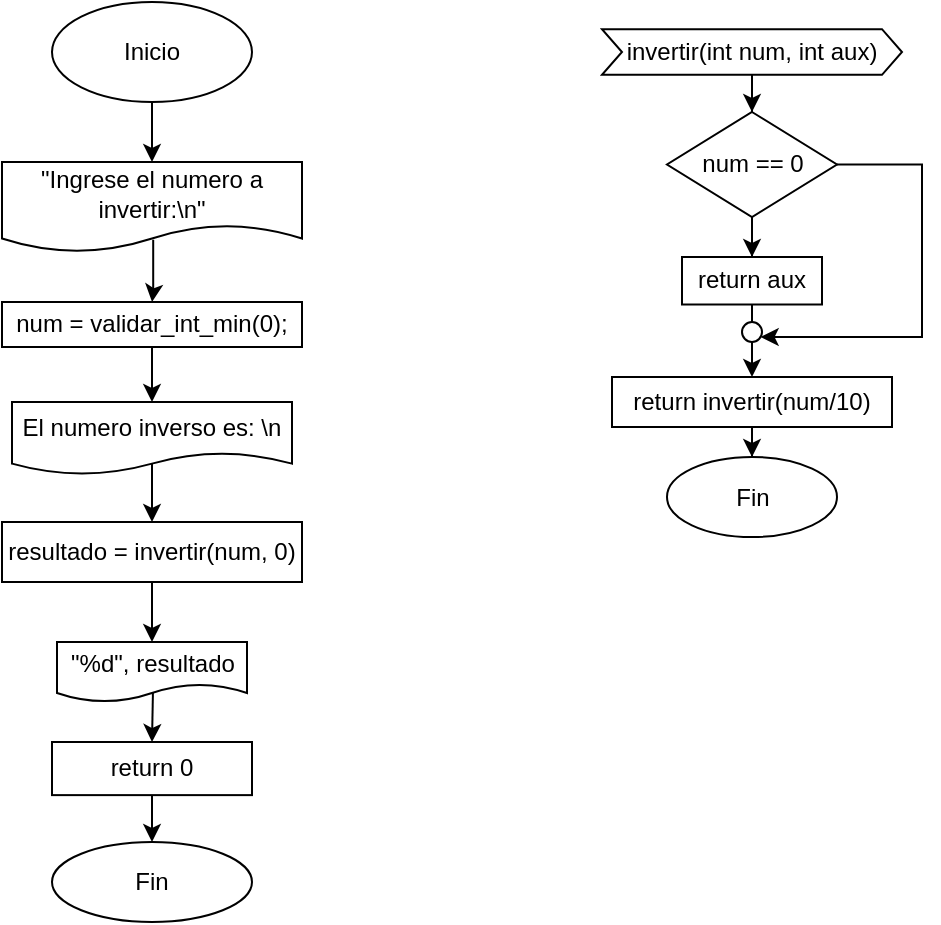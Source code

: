 <mxfile version="26.1.1">
  <diagram name="Page-1" id="TH4sx-84aAAMV4N-GDxy">
    <mxGraphModel dx="1290" dy="609" grid="1" gridSize="10" guides="1" tooltips="1" connect="1" arrows="1" fold="1" page="1" pageScale="1" pageWidth="850" pageHeight="1100" math="0" shadow="0">
      <root>
        <mxCell id="0" />
        <mxCell id="1" parent="0" />
        <mxCell id="nSzqFxMRTiKcpk6UzPOw-3" value="" style="edgeStyle=orthogonalEdgeStyle;rounded=0;orthogonalLoop=1;jettySize=auto;html=1;" parent="1" source="nSzqFxMRTiKcpk6UzPOw-1" target="nSzqFxMRTiKcpk6UzPOw-2" edge="1">
          <mxGeometry relative="1" as="geometry" />
        </mxCell>
        <mxCell id="nSzqFxMRTiKcpk6UzPOw-1" value="Inicio" style="ellipse;whiteSpace=wrap;html=1;" parent="1" vertex="1">
          <mxGeometry x="70" y="20" width="100" height="50" as="geometry" />
        </mxCell>
        <mxCell id="nSzqFxMRTiKcpk6UzPOw-5" value="" style="edgeStyle=orthogonalEdgeStyle;rounded=0;orthogonalLoop=1;jettySize=auto;html=1;exitX=0.504;exitY=0.863;exitDx=0;exitDy=0;exitPerimeter=0;" parent="1" source="nSzqFxMRTiKcpk6UzPOw-2" target="nSzqFxMRTiKcpk6UzPOw-4" edge="1">
          <mxGeometry relative="1" as="geometry" />
        </mxCell>
        <mxCell id="nSzqFxMRTiKcpk6UzPOw-2" value="&quot;Ingrese el numero a invertir:\n&quot;" style="shape=document;whiteSpace=wrap;html=1;boundedLbl=1;" parent="1" vertex="1">
          <mxGeometry x="45" y="100" width="150" height="45" as="geometry" />
        </mxCell>
        <mxCell id="nSzqFxMRTiKcpk6UzPOw-7" value="" style="edgeStyle=orthogonalEdgeStyle;rounded=0;orthogonalLoop=1;jettySize=auto;html=1;" parent="1" source="nSzqFxMRTiKcpk6UzPOw-4" target="nSzqFxMRTiKcpk6UzPOw-6" edge="1">
          <mxGeometry relative="1" as="geometry" />
        </mxCell>
        <mxCell id="nSzqFxMRTiKcpk6UzPOw-4" value="num = validar_int_min(0);" style="whiteSpace=wrap;html=1;" parent="1" vertex="1">
          <mxGeometry x="45" y="170" width="150" height="22.5" as="geometry" />
        </mxCell>
        <mxCell id="Wdy0Pc1QJ6fUe6bUFeHO-2" value="" style="edgeStyle=orthogonalEdgeStyle;rounded=0;orthogonalLoop=1;jettySize=auto;html=1;exitX=0.5;exitY=0.828;exitDx=0;exitDy=0;exitPerimeter=0;" edge="1" parent="1" source="nSzqFxMRTiKcpk6UzPOw-6" target="Wdy0Pc1QJ6fUe6bUFeHO-1">
          <mxGeometry relative="1" as="geometry" />
        </mxCell>
        <mxCell id="nSzqFxMRTiKcpk6UzPOw-6" value="El numero inverso es: \n" style="shape=document;whiteSpace=wrap;html=1;boundedLbl=1;" parent="1" vertex="1">
          <mxGeometry x="50" y="220" width="140" height="36.25" as="geometry" />
        </mxCell>
        <mxCell id="nSzqFxMRTiKcpk6UzPOw-13" value="" style="edgeStyle=orthogonalEdgeStyle;rounded=0;orthogonalLoop=1;jettySize=auto;html=1;" parent="1" source="nSzqFxMRTiKcpk6UzPOw-10" target="nSzqFxMRTiKcpk6UzPOw-12" edge="1">
          <mxGeometry relative="1" as="geometry" />
        </mxCell>
        <mxCell id="nSzqFxMRTiKcpk6UzPOw-10" value="return 0" style="whiteSpace=wrap;html=1;" parent="1" vertex="1">
          <mxGeometry x="70" y="390" width="100" height="26.56" as="geometry" />
        </mxCell>
        <mxCell id="nSzqFxMRTiKcpk6UzPOw-12" value="Fin" style="ellipse;whiteSpace=wrap;html=1;" parent="1" vertex="1">
          <mxGeometry x="70" y="440" width="100" height="40" as="geometry" />
        </mxCell>
        <mxCell id="nSzqFxMRTiKcpk6UzPOw-16" value="" style="edgeStyle=orthogonalEdgeStyle;rounded=0;orthogonalLoop=1;jettySize=auto;html=1;" parent="1" source="nSzqFxMRTiKcpk6UzPOw-14" target="nSzqFxMRTiKcpk6UzPOw-15" edge="1">
          <mxGeometry relative="1" as="geometry" />
        </mxCell>
        <mxCell id="nSzqFxMRTiKcpk6UzPOw-14" value="invertir(int num, int aux)" style="shape=step;perimeter=stepPerimeter;whiteSpace=wrap;html=1;fixedSize=1;size=10;" parent="1" vertex="1">
          <mxGeometry x="345" y="33.59" width="150" height="22.81" as="geometry" />
        </mxCell>
        <mxCell id="Wdy0Pc1QJ6fUe6bUFeHO-8" value="" style="edgeStyle=orthogonalEdgeStyle;rounded=0;orthogonalLoop=1;jettySize=auto;html=1;" edge="1" parent="1" source="nSzqFxMRTiKcpk6UzPOw-15" target="Wdy0Pc1QJ6fUe6bUFeHO-7">
          <mxGeometry relative="1" as="geometry" />
        </mxCell>
        <mxCell id="nSzqFxMRTiKcpk6UzPOw-15" value="num == 0" style="rhombus;whiteSpace=wrap;html=1;" parent="1" vertex="1">
          <mxGeometry x="377.5" y="74.99" width="85" height="52.51" as="geometry" />
        </mxCell>
        <mxCell id="nSzqFxMRTiKcpk6UzPOw-33" value="" style="edgeStyle=orthogonalEdgeStyle;rounded=0;orthogonalLoop=1;jettySize=auto;html=1;" parent="1" source="nSzqFxMRTiKcpk6UzPOw-29" target="nSzqFxMRTiKcpk6UzPOw-32" edge="1">
          <mxGeometry relative="1" as="geometry" />
        </mxCell>
        <mxCell id="nSzqFxMRTiKcpk6UzPOw-29" value="return invertir(num/10)" style="whiteSpace=wrap;html=1;" parent="1" vertex="1">
          <mxGeometry x="350" y="207.5" width="140" height="25" as="geometry" />
        </mxCell>
        <mxCell id="nSzqFxMRTiKcpk6UzPOw-32" value="Fin" style="ellipse;whiteSpace=wrap;html=1;" parent="1" vertex="1">
          <mxGeometry x="377.5" y="247.5" width="85" height="40" as="geometry" />
        </mxCell>
        <mxCell id="Wdy0Pc1QJ6fUe6bUFeHO-4" value="" style="edgeStyle=orthogonalEdgeStyle;rounded=0;orthogonalLoop=1;jettySize=auto;html=1;" edge="1" parent="1" source="Wdy0Pc1QJ6fUe6bUFeHO-1" target="Wdy0Pc1QJ6fUe6bUFeHO-3">
          <mxGeometry relative="1" as="geometry" />
        </mxCell>
        <mxCell id="Wdy0Pc1QJ6fUe6bUFeHO-1" value="resultado = invertir(num, 0)" style="rounded=0;whiteSpace=wrap;html=1;" vertex="1" parent="1">
          <mxGeometry x="45" y="280" width="150" height="30" as="geometry" />
        </mxCell>
        <mxCell id="Wdy0Pc1QJ6fUe6bUFeHO-6" style="edgeStyle=orthogonalEdgeStyle;rounded=0;orthogonalLoop=1;jettySize=auto;html=1;entryX=0.5;entryY=0;entryDx=0;entryDy=0;exitX=0.505;exitY=0.829;exitDx=0;exitDy=0;exitPerimeter=0;" edge="1" parent="1" source="Wdy0Pc1QJ6fUe6bUFeHO-3" target="nSzqFxMRTiKcpk6UzPOw-10">
          <mxGeometry relative="1" as="geometry" />
        </mxCell>
        <mxCell id="Wdy0Pc1QJ6fUe6bUFeHO-3" value="&quot;%d&quot;, resultado" style="shape=document;whiteSpace=wrap;html=1;boundedLbl=1;rounded=0;" vertex="1" parent="1">
          <mxGeometry x="72.5" y="340" width="95" height="30" as="geometry" />
        </mxCell>
        <mxCell id="Wdy0Pc1QJ6fUe6bUFeHO-12" style="edgeStyle=orthogonalEdgeStyle;rounded=0;orthogonalLoop=1;jettySize=auto;html=1;entryX=0.5;entryY=0;entryDx=0;entryDy=0;" edge="1" parent="1" source="Wdy0Pc1QJ6fUe6bUFeHO-7" target="nSzqFxMRTiKcpk6UzPOw-29">
          <mxGeometry relative="1" as="geometry" />
        </mxCell>
        <mxCell id="Wdy0Pc1QJ6fUe6bUFeHO-7" value="return aux" style="whiteSpace=wrap;html=1;" vertex="1" parent="1">
          <mxGeometry x="385" y="147.5" width="70" height="23.75" as="geometry" />
        </mxCell>
        <mxCell id="Wdy0Pc1QJ6fUe6bUFeHO-11" value="" style="edgeStyle=orthogonalEdgeStyle;rounded=0;orthogonalLoop=1;jettySize=auto;html=1;exitX=1;exitY=0.5;exitDx=0;exitDy=0;" edge="1" parent="1" source="nSzqFxMRTiKcpk6UzPOw-15" target="Wdy0Pc1QJ6fUe6bUFeHO-10">
          <mxGeometry relative="1" as="geometry">
            <mxPoint x="420" y="187.5" as="targetPoint" />
            <mxPoint x="463" y="101.5" as="sourcePoint" />
            <Array as="points">
              <mxPoint x="505" y="101.5" />
              <mxPoint x="505" y="187.5" />
              <mxPoint x="425" y="187.5" />
            </Array>
          </mxGeometry>
        </mxCell>
        <mxCell id="Wdy0Pc1QJ6fUe6bUFeHO-10" value="" style="ellipse;whiteSpace=wrap;html=1;aspect=fixed;" vertex="1" parent="1">
          <mxGeometry x="415" y="180" width="10" height="10" as="geometry" />
        </mxCell>
      </root>
    </mxGraphModel>
  </diagram>
</mxfile>
